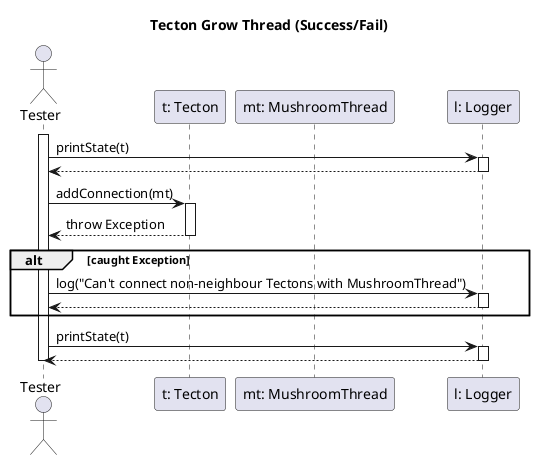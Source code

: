 @startuml tectonGrowThreadTest

title Tecton Grow Thread (Success/Fail)

actor "Tester" as tst
participant "t: Tecton" as t
participant "mt: MushroomThread" as mt
participant "l: Logger" as l

activate tst

tst -> l: printState(t)
activate l
tst <-- l
deactivate l

tst -> t: addConnection(mt)
activate t

tst <-- t: throw Exception
deactivate t

alt caught Exception
    tst -> l: log("Can't connect non-neighbour Tectons with MushroomThread")
    activate l
    tst <-- l
    deactivate l    
end

tst -> l: printState(t)
activate l
tst <-- l
deactivate l

deactivate tst

@enduml